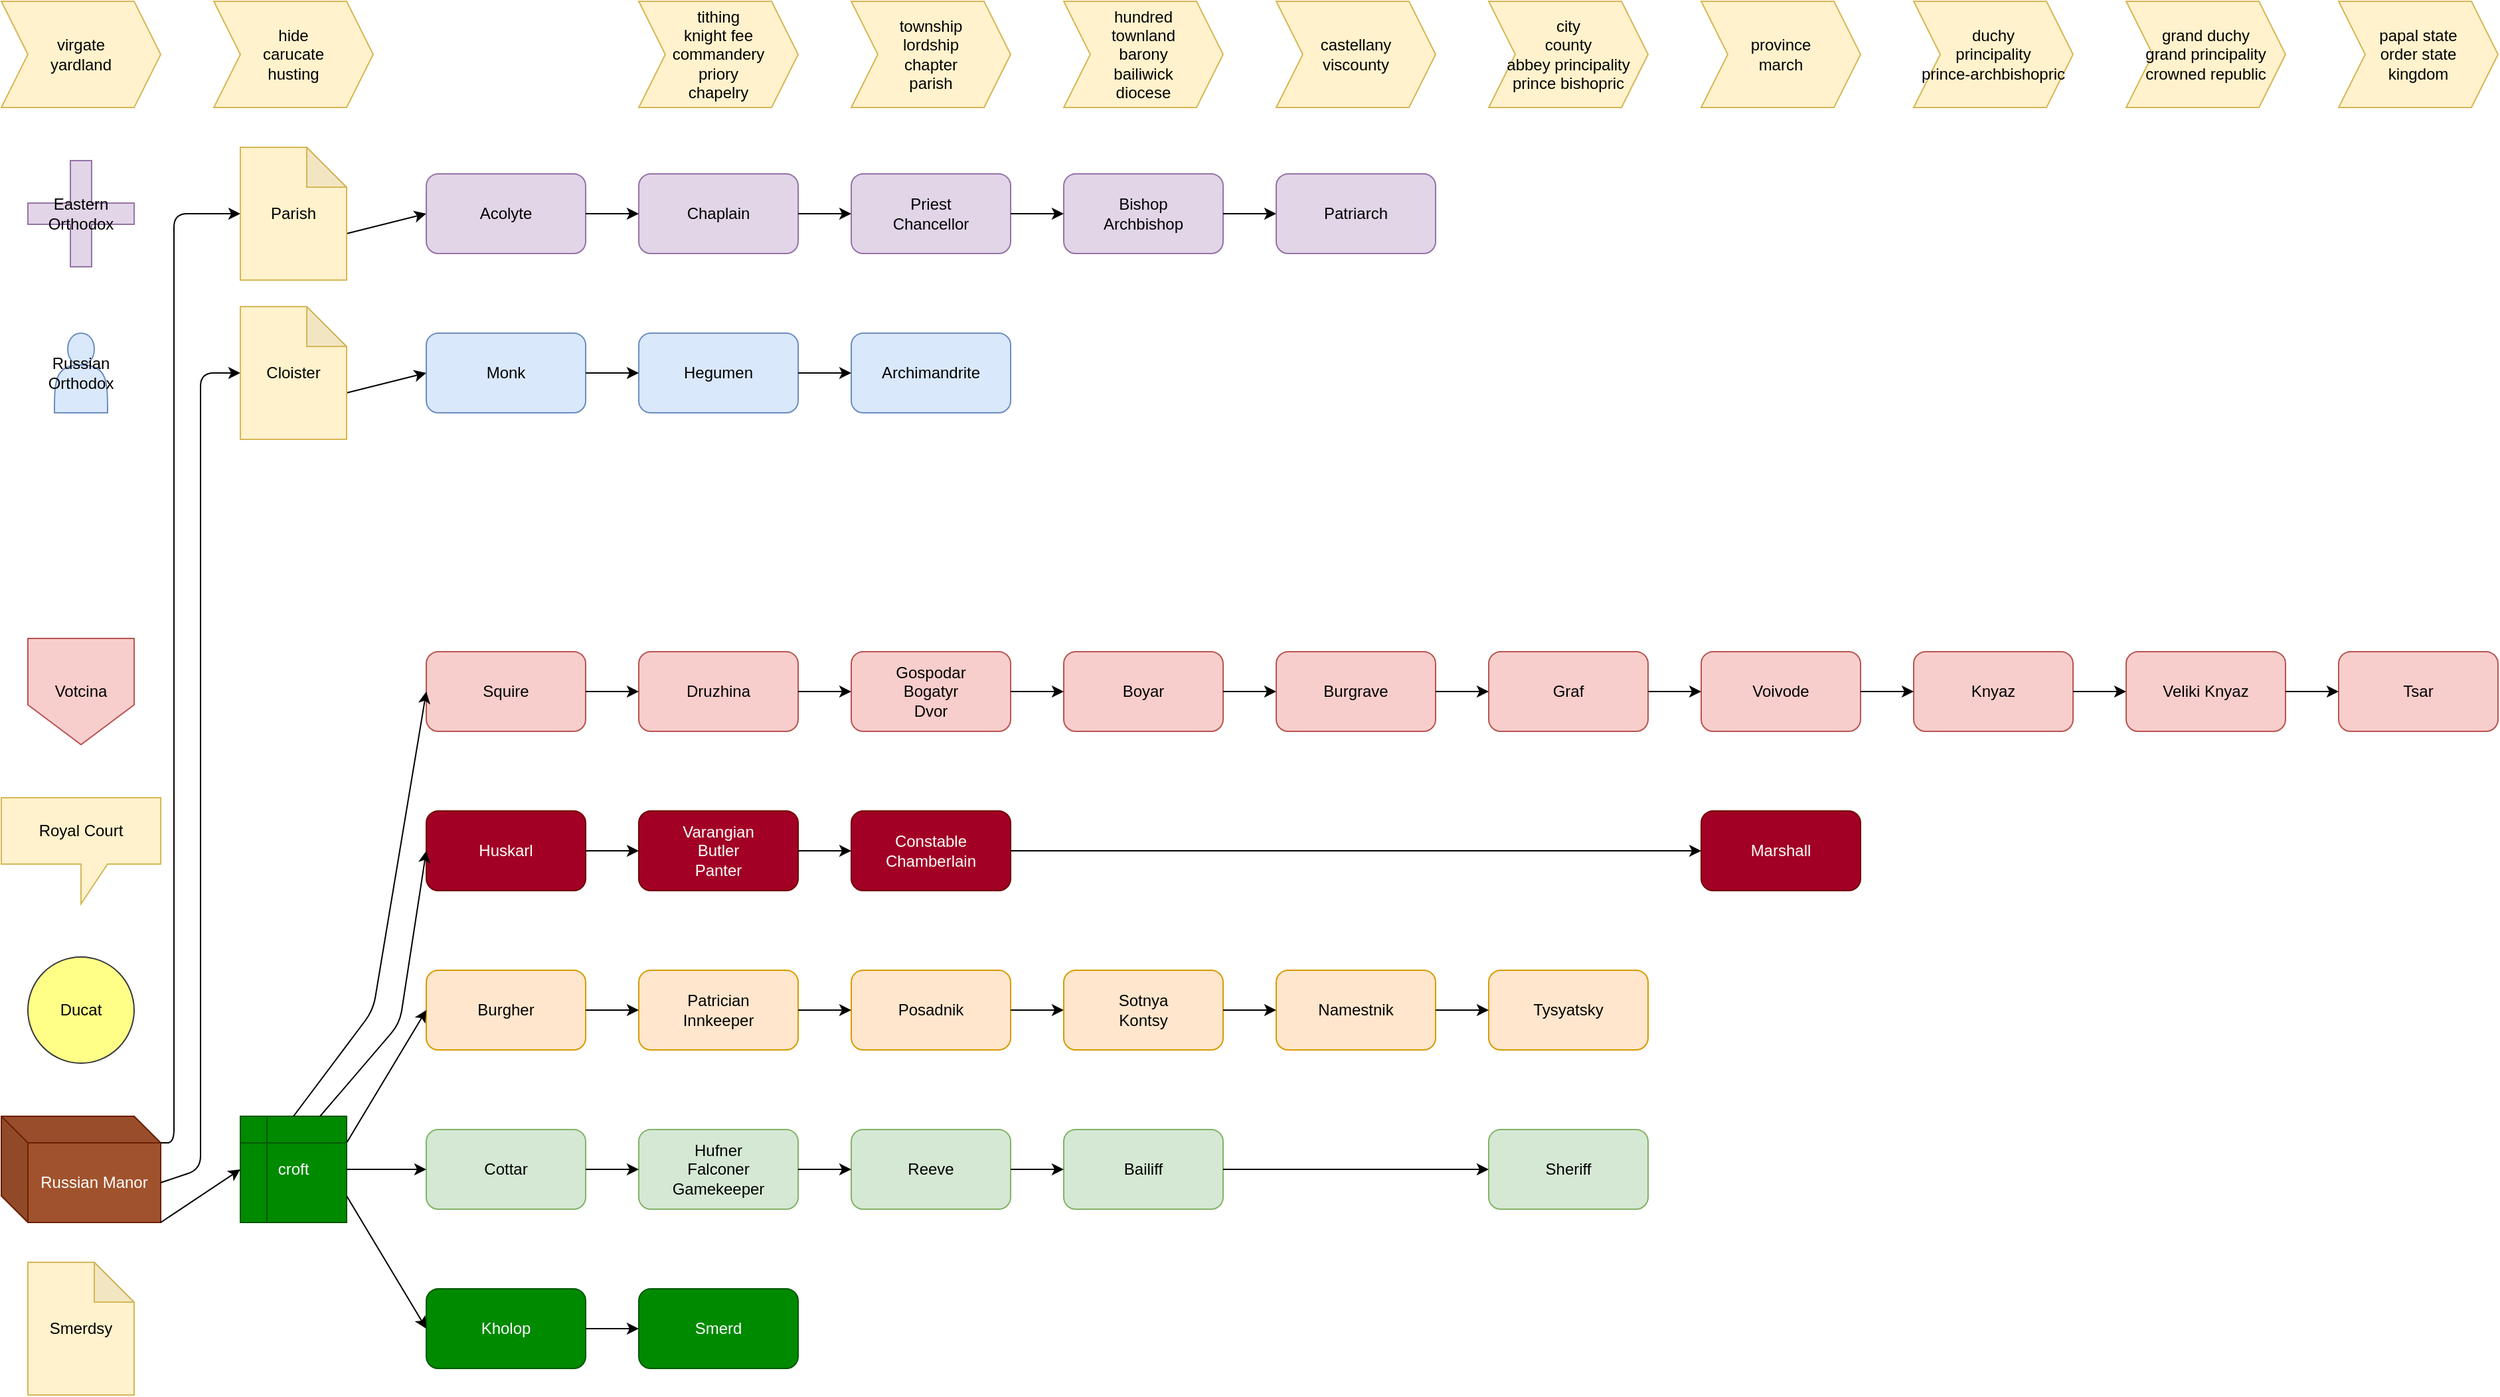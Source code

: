<mxfile version="12.4.2" type="device" pages="1"><diagram id="fqwpL6NrUDYgaM_oACts" name="Pagina-1"><mxGraphModel dx="2249" dy="846" grid="1" gridSize="10" guides="1" tooltips="1" connect="1" arrows="1" fold="1" page="1" pageScale="1" pageWidth="827" pageHeight="1169" math="0" shadow="0"><root><mxCell id="oCK8tUkI4gXZ0sV6fzL8-0"/><mxCell id="oCK8tUkI4gXZ0sV6fzL8-1" parent="oCK8tUkI4gXZ0sV6fzL8-0"/><mxCell id="83fGAn5iUg1lBwkZTP7g-1" value="&lt;div&gt;hide&lt;/div&gt;&lt;div&gt;carucate&lt;/div&gt;&lt;div&gt;husting&lt;br&gt;&lt;/div&gt;" style="shape=step;perimeter=stepPerimeter;whiteSpace=wrap;html=1;fixedSize=1;fillColor=#fff2cc;strokeColor=#d6b656;" parent="oCK8tUkI4gXZ0sV6fzL8-1" vertex="1"><mxGeometry x="40" y="160" width="120" height="80" as="geometry"/></mxCell><mxCell id="83fGAn5iUg1lBwkZTP7g-2" value="&lt;div&gt;tithing&lt;/div&gt;&lt;div&gt;knight fee&lt;/div&gt;&lt;div&gt;commandery&lt;/div&gt;&lt;div&gt;priory&lt;/div&gt;&lt;div&gt;chapelry&lt;br&gt;&lt;/div&gt;" style="shape=step;perimeter=stepPerimeter;whiteSpace=wrap;html=1;fixedSize=1;fillColor=#fff2cc;strokeColor=#d6b656;" parent="oCK8tUkI4gXZ0sV6fzL8-1" vertex="1"><mxGeometry x="360" y="160" width="120" height="80" as="geometry"/></mxCell><mxCell id="83fGAn5iUg1lBwkZTP7g-3" value="&lt;div&gt;township&lt;/div&gt;&lt;div&gt;lordship&lt;/div&gt;&lt;div&gt;chapter&lt;/div&gt;&lt;div&gt;parish&lt;br&gt;&lt;/div&gt;" style="shape=step;perimeter=stepPerimeter;whiteSpace=wrap;html=1;fixedSize=1;fillColor=#fff2cc;strokeColor=#d6b656;" parent="oCK8tUkI4gXZ0sV6fzL8-1" vertex="1"><mxGeometry x="520" y="160" width="120" height="80" as="geometry"/></mxCell><mxCell id="83fGAn5iUg1lBwkZTP7g-4" value="&lt;div&gt;hundred&lt;/div&gt;&lt;div&gt;townland&lt;/div&gt;&lt;div&gt;barony&lt;/div&gt;&lt;div&gt;bailiwick&lt;/div&gt;&lt;div&gt;diocese&lt;/div&gt;" style="shape=step;perimeter=stepPerimeter;whiteSpace=wrap;html=1;fixedSize=1;fillColor=#fff2cc;strokeColor=#d6b656;" parent="oCK8tUkI4gXZ0sV6fzL8-1" vertex="1"><mxGeometry x="680" y="160" width="120" height="80" as="geometry"/></mxCell><mxCell id="83fGAn5iUg1lBwkZTP7g-5" value="&lt;div&gt;castellany&lt;/div&gt;&lt;div&gt;viscounty&lt;br&gt;&lt;/div&gt;" style="shape=step;perimeter=stepPerimeter;whiteSpace=wrap;html=1;fixedSize=1;fillColor=#fff2cc;strokeColor=#d6b656;" parent="oCK8tUkI4gXZ0sV6fzL8-1" vertex="1"><mxGeometry x="840" y="160" width="120" height="80" as="geometry"/></mxCell><mxCell id="83fGAn5iUg1lBwkZTP7g-6" value="&lt;div&gt;city&lt;/div&gt;&lt;div&gt;county&lt;/div&gt;&lt;div&gt;abbey principality&lt;/div&gt;&lt;div&gt;prince bishopric&lt;br&gt;&lt;/div&gt;" style="shape=step;perimeter=stepPerimeter;whiteSpace=wrap;html=1;fixedSize=1;fillColor=#fff2cc;strokeColor=#d6b656;" parent="oCK8tUkI4gXZ0sV6fzL8-1" vertex="1"><mxGeometry x="1000" y="160" width="120" height="80" as="geometry"/></mxCell><mxCell id="83fGAn5iUg1lBwkZTP7g-7" value="&lt;div&gt;province&lt;/div&gt;&lt;div&gt;march&lt;br&gt;&lt;/div&gt;" style="shape=step;perimeter=stepPerimeter;whiteSpace=wrap;html=1;fixedSize=1;fillColor=#fff2cc;strokeColor=#d6b656;" parent="oCK8tUkI4gXZ0sV6fzL8-1" vertex="1"><mxGeometry x="1160" y="160" width="120" height="80" as="geometry"/></mxCell><mxCell id="83fGAn5iUg1lBwkZTP7g-8" value="&lt;div&gt;duchy&lt;/div&gt;&lt;div&gt;principality&lt;/div&gt;&lt;div&gt;prince-archbishopric&lt;br&gt;&lt;/div&gt;" style="shape=step;perimeter=stepPerimeter;whiteSpace=wrap;html=1;fixedSize=1;fillColor=#fff2cc;strokeColor=#d6b656;" parent="oCK8tUkI4gXZ0sV6fzL8-1" vertex="1"><mxGeometry x="1320" y="160" width="120" height="80" as="geometry"/></mxCell><mxCell id="83fGAn5iUg1lBwkZTP7g-9" value="&lt;div&gt;grand duchy&lt;/div&gt;&lt;div&gt;grand principality&lt;/div&gt;&lt;div&gt;crowned republic&lt;br&gt;&lt;/div&gt;" style="shape=step;perimeter=stepPerimeter;whiteSpace=wrap;html=1;fixedSize=1;fillColor=#fff2cc;strokeColor=#d6b656;" parent="oCK8tUkI4gXZ0sV6fzL8-1" vertex="1"><mxGeometry x="1480" y="160" width="120" height="80" as="geometry"/></mxCell><mxCell id="83fGAn5iUg1lBwkZTP7g-10" value="&lt;div&gt;papal state&lt;/div&gt;&lt;div&gt;order state&lt;/div&gt;&lt;div&gt;kingdom&lt;br&gt;&lt;/div&gt;" style="shape=step;perimeter=stepPerimeter;whiteSpace=wrap;html=1;fixedSize=1;fillColor=#fff2cc;strokeColor=#d6b656;" parent="oCK8tUkI4gXZ0sV6fzL8-1" vertex="1"><mxGeometry x="1640" y="160" width="120" height="80" as="geometry"/></mxCell><mxCell id="83fGAn5iUg1lBwkZTP7g-11" value="&lt;div&gt;virgate&lt;/div&gt;&lt;div&gt;yardland&lt;/div&gt;" style="shape=step;perimeter=stepPerimeter;whiteSpace=wrap;html=1;fixedSize=1;fillColor=#fff2cc;strokeColor=#d6b656;" parent="oCK8tUkI4gXZ0sV6fzL8-1" vertex="1"><mxGeometry x="-120" y="160" width="120" height="80" as="geometry"/></mxCell><mxCell id="gKCgqKaBYZqM5Lune7bw-1" value="Acolyte" style="rounded=1;whiteSpace=wrap;html=1;fillColor=#e1d5e7;strokeColor=#9673a6;" parent="oCK8tUkI4gXZ0sV6fzL8-1" vertex="1"><mxGeometry x="200" y="290" width="120" height="60" as="geometry"/></mxCell><mxCell id="gKCgqKaBYZqM5Lune7bw-2" value="Chaplain" style="rounded=1;whiteSpace=wrap;html=1;fillColor=#e1d5e7;strokeColor=#9673a6;" parent="oCK8tUkI4gXZ0sV6fzL8-1" vertex="1"><mxGeometry x="360" y="290" width="120" height="60" as="geometry"/></mxCell><mxCell id="gKCgqKaBYZqM5Lune7bw-4" value="" style="endArrow=classic;html=1;entryX=0;entryY=0.5;entryDx=0;entryDy=0;exitX=1;exitY=0.5;exitDx=0;exitDy=0;" parent="oCK8tUkI4gXZ0sV6fzL8-1" source="gKCgqKaBYZqM5Lune7bw-1" target="gKCgqKaBYZqM5Lune7bw-2" edge="1"><mxGeometry width="50" height="50" relative="1" as="geometry"><mxPoint x="320" y="400" as="sourcePoint"/><mxPoint x="360" y="400" as="targetPoint"/></mxGeometry></mxCell><mxCell id="gKCgqKaBYZqM5Lune7bw-5" value="Priest&lt;br&gt;Chancellor" style="rounded=1;whiteSpace=wrap;html=1;fillColor=#e1d5e7;strokeColor=#9673a6;" parent="oCK8tUkI4gXZ0sV6fzL8-1" vertex="1"><mxGeometry x="520" y="290" width="120" height="60" as="geometry"/></mxCell><mxCell id="gKCgqKaBYZqM5Lune7bw-6" value="Bishop&lt;br&gt;Archbishop" style="rounded=1;whiteSpace=wrap;html=1;fillColor=#e1d5e7;strokeColor=#9673a6;" parent="oCK8tUkI4gXZ0sV6fzL8-1" vertex="1"><mxGeometry x="680" y="290" width="120" height="60" as="geometry"/></mxCell><mxCell id="Omfk2hp4mNCDe5MxwnNr-0" value="Eastern&lt;br&gt;Orthodox" style="shape=cross;whiteSpace=wrap;html=1;fillColor=#e1d5e7;strokeColor=#9673a6;" parent="oCK8tUkI4gXZ0sV6fzL8-1" vertex="1"><mxGeometry x="-100" y="280" width="80" height="80" as="geometry"/></mxCell><mxCell id="Omfk2hp4mNCDe5MxwnNr-1" value="Patriarch" style="rounded=1;whiteSpace=wrap;html=1;fillColor=#e1d5e7;strokeColor=#9673a6;" parent="oCK8tUkI4gXZ0sV6fzL8-1" vertex="1"><mxGeometry x="840" y="290" width="120" height="60" as="geometry"/></mxCell><mxCell id="SqtimmO35dM7RX1YcPdz-0" value="Monk" style="rounded=1;whiteSpace=wrap;html=1;fillColor=#dae8fc;strokeColor=#6c8ebf;" parent="oCK8tUkI4gXZ0sV6fzL8-1" vertex="1"><mxGeometry x="200" y="410" width="120" height="60" as="geometry"/></mxCell><mxCell id="SqtimmO35dM7RX1YcPdz-1" value="Hegumen" style="rounded=1;whiteSpace=wrap;html=1;fillColor=#dae8fc;strokeColor=#6c8ebf;" parent="oCK8tUkI4gXZ0sV6fzL8-1" vertex="1"><mxGeometry x="360" y="410" width="120" height="60" as="geometry"/></mxCell><mxCell id="SqtimmO35dM7RX1YcPdz-2" value="Archimandrite" style="rounded=1;whiteSpace=wrap;html=1;fillColor=#dae8fc;strokeColor=#6c8ebf;" parent="oCK8tUkI4gXZ0sV6fzL8-1" vertex="1"><mxGeometry x="520" y="410" width="120" height="60" as="geometry"/></mxCell><mxCell id="5Yn5yn_RGyYrmo0M43x6-2" value="" style="endArrow=classic;html=1;entryX=0;entryY=0.5;entryDx=0;entryDy=0;exitX=1;exitY=0.5;exitDx=0;exitDy=0;" parent="oCK8tUkI4gXZ0sV6fzL8-1" source="gKCgqKaBYZqM5Lune7bw-6" target="Omfk2hp4mNCDe5MxwnNr-1" edge="1"><mxGeometry width="50" height="50" relative="1" as="geometry"><mxPoint x="880" y="280" as="sourcePoint"/><mxPoint x="1080" y="280" as="targetPoint"/></mxGeometry></mxCell><mxCell id="5Yn5yn_RGyYrmo0M43x6-3" value="" style="endArrow=classic;html=1;entryX=0;entryY=0.5;entryDx=0;entryDy=0;exitX=1;exitY=0.5;exitDx=0;exitDy=0;" parent="oCK8tUkI4gXZ0sV6fzL8-1" source="gKCgqKaBYZqM5Lune7bw-2" target="gKCgqKaBYZqM5Lune7bw-5" edge="1"><mxGeometry width="50" height="50" relative="1" as="geometry"><mxPoint x="460" y="270" as="sourcePoint"/><mxPoint x="500" y="270" as="targetPoint"/></mxGeometry></mxCell><mxCell id="5Yn5yn_RGyYrmo0M43x6-4" value="" style="endArrow=classic;html=1;entryX=0;entryY=0.5;entryDx=0;entryDy=0;exitX=1;exitY=0.5;exitDx=0;exitDy=0;" parent="oCK8tUkI4gXZ0sV6fzL8-1" source="gKCgqKaBYZqM5Lune7bw-5" target="gKCgqKaBYZqM5Lune7bw-6" edge="1"><mxGeometry width="50" height="50" relative="1" as="geometry"><mxPoint x="550" y="260" as="sourcePoint"/><mxPoint x="590" y="260" as="targetPoint"/></mxGeometry></mxCell><mxCell id="PNxsPU-OR9Gu_t92Zqk6-0" value="" style="endArrow=classic;html=1;entryX=0;entryY=0.5;entryDx=0;entryDy=0;exitX=1;exitY=0.5;exitDx=0;exitDy=0;" parent="oCK8tUkI4gXZ0sV6fzL8-1" source="SqtimmO35dM7RX1YcPdz-0" target="SqtimmO35dM7RX1YcPdz-1" edge="1"><mxGeometry width="50" height="50" relative="1" as="geometry"><mxPoint x="480" y="370" as="sourcePoint"/><mxPoint x="520" y="370" as="targetPoint"/></mxGeometry></mxCell><mxCell id="PNxsPU-OR9Gu_t92Zqk6-1" value="" style="endArrow=classic;html=1;entryX=0;entryY=0.5;entryDx=0;entryDy=0;exitX=1;exitY=0.5;exitDx=0;exitDy=0;" parent="oCK8tUkI4gXZ0sV6fzL8-1" source="SqtimmO35dM7RX1YcPdz-1" target="SqtimmO35dM7RX1YcPdz-2" edge="1"><mxGeometry width="50" height="50" relative="1" as="geometry"><mxPoint x="500" y="370" as="sourcePoint"/><mxPoint x="540" y="370" as="targetPoint"/></mxGeometry></mxCell><mxCell id="Vj21JQoXXC0ZQVAAlDIr-0" value="Votcina" style="shape=offPageConnector;whiteSpace=wrap;html=1;fillColor=#f8cecc;strokeColor=#b85450;" parent="oCK8tUkI4gXZ0sV6fzL8-1" vertex="1"><mxGeometry x="-100" y="640" width="80" height="80" as="geometry"/></mxCell><mxCell id="2w35DNSEj0eIfV8UBgP6-0" value="Squire" style="rounded=1;whiteSpace=wrap;html=1;fillColor=#f8cecc;strokeColor=#b85450;" parent="oCK8tUkI4gXZ0sV6fzL8-1" vertex="1"><mxGeometry x="200" y="650" width="120" height="60" as="geometry"/></mxCell><mxCell id="2Aa79_PvcjOr2t7PqL3r-0" value="Druzhina" style="rounded=1;whiteSpace=wrap;html=1;fillColor=#f8cecc;strokeColor=#b85450;" parent="oCK8tUkI4gXZ0sV6fzL8-1" vertex="1"><mxGeometry x="360" y="650" width="120" height="60" as="geometry"/></mxCell><mxCell id="LwAP112f449tLHpx3aPl-0" value="Gospodar&lt;br&gt;Bogatyr&lt;br&gt;Dvor" style="rounded=1;whiteSpace=wrap;html=1;fillColor=#f8cecc;strokeColor=#b85450;" parent="oCK8tUkI4gXZ0sV6fzL8-1" vertex="1"><mxGeometry x="520" y="650" width="120" height="60" as="geometry"/></mxCell><mxCell id="PcAlQNiPRO1VjJI9oHBz-0" value="Boyar" style="rounded=1;whiteSpace=wrap;html=1;fillColor=#f8cecc;strokeColor=#b85450;" parent="oCK8tUkI4gXZ0sV6fzL8-1" vertex="1"><mxGeometry x="680" y="650" width="120" height="60" as="geometry"/></mxCell><mxCell id="oSH6JOHfdkm9T1XpB9lV-0" value="Burgrave" style="rounded=1;whiteSpace=wrap;html=1;fillColor=#f8cecc;strokeColor=#b85450;" parent="oCK8tUkI4gXZ0sV6fzL8-1" vertex="1"><mxGeometry x="840" y="650" width="120" height="60" as="geometry"/></mxCell><mxCell id="yfQY9L-E9nPQF1rfQLSz-0" value="Graf" style="rounded=1;whiteSpace=wrap;html=1;fillColor=#f8cecc;strokeColor=#b85450;" parent="oCK8tUkI4gXZ0sV6fzL8-1" vertex="1"><mxGeometry x="1000" y="650" width="120" height="60" as="geometry"/></mxCell><mxCell id="dvQabn82KWzEI1NCNGsV-0" value="Voivode" style="rounded=1;whiteSpace=wrap;html=1;fillColor=#f8cecc;strokeColor=#b85450;" parent="oCK8tUkI4gXZ0sV6fzL8-1" vertex="1"><mxGeometry x="1160" y="650" width="120" height="60" as="geometry"/></mxCell><mxCell id="08Y9eFM6RSt16kq9Ph3S-0" value="&lt;div&gt;Knyaz&lt;/div&gt;" style="rounded=1;whiteSpace=wrap;html=1;fillColor=#f8cecc;strokeColor=#b85450;" parent="oCK8tUkI4gXZ0sV6fzL8-1" vertex="1"><mxGeometry x="1320" y="650" width="120" height="60" as="geometry"/></mxCell><mxCell id="t0ER8UB19njq66rI70_L-0" value="&lt;div&gt;Veliki Knyaz&lt;/div&gt;" style="rounded=1;whiteSpace=wrap;html=1;fillColor=#f8cecc;strokeColor=#b85450;" parent="oCK8tUkI4gXZ0sV6fzL8-1" vertex="1"><mxGeometry x="1480" y="650" width="120" height="60" as="geometry"/></mxCell><mxCell id="MgmVeEAZFgEU_n-fjbBa-0" value="Tsar" style="rounded=1;whiteSpace=wrap;html=1;fillColor=#f8cecc;strokeColor=#b85450;" parent="oCK8tUkI4gXZ0sV6fzL8-1" vertex="1"><mxGeometry x="1640" y="650" width="120" height="60" as="geometry"/></mxCell><mxCell id="MgmVeEAZFgEU_n-fjbBa-1" value="" style="endArrow=classic;html=1;entryX=0;entryY=0.5;entryDx=0;entryDy=0;exitX=1;exitY=0.5;exitDx=0;exitDy=0;" parent="oCK8tUkI4gXZ0sV6fzL8-1" source="t0ER8UB19njq66rI70_L-0" target="MgmVeEAZFgEU_n-fjbBa-0" edge="1"><mxGeometry width="50" height="50" relative="1" as="geometry"><mxPoint x="1780" y="460" as="sourcePoint"/><mxPoint x="1820" y="460" as="targetPoint"/></mxGeometry></mxCell><mxCell id="MgmVeEAZFgEU_n-fjbBa-2" value="" style="endArrow=classic;html=1;entryX=0;entryY=0.5;entryDx=0;entryDy=0;exitX=1;exitY=0.5;exitDx=0;exitDy=0;" parent="oCK8tUkI4gXZ0sV6fzL8-1" source="08Y9eFM6RSt16kq9Ph3S-0" target="t0ER8UB19njq66rI70_L-0" edge="1"><mxGeometry width="50" height="50" relative="1" as="geometry"><mxPoint x="1680" y="500" as="sourcePoint"/><mxPoint x="1720" y="500" as="targetPoint"/></mxGeometry></mxCell><mxCell id="MgmVeEAZFgEU_n-fjbBa-3" value="" style="endArrow=classic;html=1;entryX=0;entryY=0.5;entryDx=0;entryDy=0;exitX=1;exitY=0.5;exitDx=0;exitDy=0;" parent="oCK8tUkI4gXZ0sV6fzL8-1" source="dvQabn82KWzEI1NCNGsV-0" target="08Y9eFM6RSt16kq9Ph3S-0" edge="1"><mxGeometry width="50" height="50" relative="1" as="geometry"><mxPoint x="1260" y="460" as="sourcePoint"/><mxPoint x="1300" y="460" as="targetPoint"/></mxGeometry></mxCell><mxCell id="MgmVeEAZFgEU_n-fjbBa-4" value="" style="endArrow=classic;html=1;entryX=0;entryY=0.5;entryDx=0;entryDy=0;exitX=1;exitY=0.5;exitDx=0;exitDy=0;" parent="oCK8tUkI4gXZ0sV6fzL8-1" source="yfQY9L-E9nPQF1rfQLSz-0" target="dvQabn82KWzEI1NCNGsV-0" edge="1"><mxGeometry width="50" height="50" relative="1" as="geometry"><mxPoint x="1210" y="590" as="sourcePoint"/><mxPoint x="1250" y="590" as="targetPoint"/></mxGeometry></mxCell><mxCell id="MgmVeEAZFgEU_n-fjbBa-5" value="" style="endArrow=classic;html=1;entryX=0;entryY=0.5;entryDx=0;entryDy=0;exitX=1;exitY=0.5;exitDx=0;exitDy=0;" parent="oCK8tUkI4gXZ0sV6fzL8-1" source="oSH6JOHfdkm9T1XpB9lV-0" target="yfQY9L-E9nPQF1rfQLSz-0" edge="1"><mxGeometry width="50" height="50" relative="1" as="geometry"><mxPoint x="770" y="600" as="sourcePoint"/><mxPoint x="810" y="600" as="targetPoint"/></mxGeometry></mxCell><mxCell id="MgmVeEAZFgEU_n-fjbBa-6" value="" style="endArrow=classic;html=1;entryX=0;entryY=0.5;entryDx=0;entryDy=0;exitX=1;exitY=0.5;exitDx=0;exitDy=0;" parent="oCK8tUkI4gXZ0sV6fzL8-1" source="PcAlQNiPRO1VjJI9oHBz-0" target="oSH6JOHfdkm9T1XpB9lV-0" edge="1"><mxGeometry width="50" height="50" relative="1" as="geometry"><mxPoint x="720" y="590" as="sourcePoint"/><mxPoint x="760" y="590" as="targetPoint"/></mxGeometry></mxCell><mxCell id="MgmVeEAZFgEU_n-fjbBa-7" value="" style="endArrow=classic;html=1;entryX=0;entryY=0.5;entryDx=0;entryDy=0;exitX=1;exitY=0.5;exitDx=0;exitDy=0;" parent="oCK8tUkI4gXZ0sV6fzL8-1" source="LwAP112f449tLHpx3aPl-0" target="PcAlQNiPRO1VjJI9oHBz-0" edge="1"><mxGeometry width="50" height="50" relative="1" as="geometry"><mxPoint x="700" y="590" as="sourcePoint"/><mxPoint x="740" y="590" as="targetPoint"/></mxGeometry></mxCell><mxCell id="MgmVeEAZFgEU_n-fjbBa-8" value="" style="endArrow=classic;html=1;entryX=0;entryY=0.5;entryDx=0;entryDy=0;exitX=1;exitY=0.5;exitDx=0;exitDy=0;" parent="oCK8tUkI4gXZ0sV6fzL8-1" source="2Aa79_PvcjOr2t7PqL3r-0" target="LwAP112f449tLHpx3aPl-0" edge="1"><mxGeometry width="50" height="50" relative="1" as="geometry"><mxPoint x="700" y="590" as="sourcePoint"/><mxPoint x="740" y="590" as="targetPoint"/></mxGeometry></mxCell><mxCell id="MgmVeEAZFgEU_n-fjbBa-9" value="" style="endArrow=classic;html=1;entryX=0;entryY=0.5;entryDx=0;entryDy=0;exitX=1;exitY=0.5;exitDx=0;exitDy=0;" parent="oCK8tUkI4gXZ0sV6fzL8-1" source="2w35DNSEj0eIfV8UBgP6-0" target="2Aa79_PvcjOr2t7PqL3r-0" edge="1"><mxGeometry width="50" height="50" relative="1" as="geometry"><mxPoint x="370" y="620" as="sourcePoint"/><mxPoint x="410" y="620" as="targetPoint"/></mxGeometry></mxCell><mxCell id="z2Wq4WRmOXY1jUi4pLSN-0" value="&lt;div&gt;Huskarl&lt;/div&gt;" style="rounded=1;whiteSpace=wrap;html=1;fillColor=#a20025;strokeColor=#6F0000;fontColor=#ffffff;" parent="oCK8tUkI4gXZ0sV6fzL8-1" vertex="1"><mxGeometry x="200" y="770" width="120" height="60" as="geometry"/></mxCell><mxCell id="pjw3sNTV9NjiQqiQlvoV-0" value="&lt;div&gt;Varangian&lt;/div&gt;&lt;div&gt;Butler&lt;/div&gt;&lt;div&gt;Panter&lt;/div&gt;" style="rounded=1;whiteSpace=wrap;html=1;fillColor=#a20025;strokeColor=#6F0000;fontColor=#ffffff;" parent="oCK8tUkI4gXZ0sV6fzL8-1" vertex="1"><mxGeometry x="360" y="770" width="120" height="60" as="geometry"/></mxCell><mxCell id="2Igj7mUXKYqTI0HOGa1y-0" value="&lt;div&gt;Constable&lt;/div&gt;&lt;div&gt;Chamberlain&lt;br&gt;&lt;/div&gt;" style="rounded=1;whiteSpace=wrap;html=1;fillColor=#a20025;strokeColor=#6F0000;fontColor=#ffffff;" parent="oCK8tUkI4gXZ0sV6fzL8-1" vertex="1"><mxGeometry x="520" y="770" width="120" height="60" as="geometry"/></mxCell><mxCell id="gh5mvnGOIFd5tuoDdjmZ-0" value="Marshall" style="rounded=1;whiteSpace=wrap;html=1;fillColor=#a20025;strokeColor=#6F0000;fontColor=#ffffff;" parent="oCK8tUkI4gXZ0sV6fzL8-1" vertex="1"><mxGeometry x="1160" y="770" width="120" height="60" as="geometry"/></mxCell><mxCell id="gh5mvnGOIFd5tuoDdjmZ-1" value="" style="endArrow=classic;html=1;entryX=0;entryY=0.5;entryDx=0;entryDy=0;exitX=1;exitY=0.5;exitDx=0;exitDy=0;" parent="oCK8tUkI4gXZ0sV6fzL8-1" source="2Igj7mUXKYqTI0HOGa1y-0" target="gh5mvnGOIFd5tuoDdjmZ-0" edge="1"><mxGeometry width="50" height="50" relative="1" as="geometry"><mxPoint x="950" y="770" as="sourcePoint"/><mxPoint x="990" y="770" as="targetPoint"/></mxGeometry></mxCell><mxCell id="gh5mvnGOIFd5tuoDdjmZ-2" value="" style="endArrow=classic;html=1;entryX=0;entryY=0.5;entryDx=0;entryDy=0;exitX=1;exitY=0.5;exitDx=0;exitDy=0;" parent="oCK8tUkI4gXZ0sV6fzL8-1" source="pjw3sNTV9NjiQqiQlvoV-0" target="2Igj7mUXKYqTI0HOGa1y-0" edge="1"><mxGeometry width="50" height="50" relative="1" as="geometry"><mxPoint x="370" y="880" as="sourcePoint"/><mxPoint x="410" y="880" as="targetPoint"/></mxGeometry></mxCell><mxCell id="gh5mvnGOIFd5tuoDdjmZ-3" value="" style="endArrow=classic;html=1;entryX=0;entryY=0.5;entryDx=0;entryDy=0;exitX=1;exitY=0.5;exitDx=0;exitDy=0;" parent="oCK8tUkI4gXZ0sV6fzL8-1" source="z2Wq4WRmOXY1jUi4pLSN-0" target="pjw3sNTV9NjiQqiQlvoV-0" edge="1"><mxGeometry width="50" height="50" relative="1" as="geometry"><mxPoint x="300" y="900" as="sourcePoint"/><mxPoint x="340" y="900" as="targetPoint"/></mxGeometry></mxCell><mxCell id="0Vyex8PMv7TbCB19O0zr-0" value="Patrician&lt;br&gt;Innkeeper" style="rounded=1;whiteSpace=wrap;html=1;fillColor=#ffe6cc;strokeColor=#d79b00;" parent="oCK8tUkI4gXZ0sV6fzL8-1" vertex="1"><mxGeometry x="360" y="890" width="120" height="60" as="geometry"/></mxCell><mxCell id="JCthD6ASfeWcV_RAOXGS-0" value="Posadnik" style="rounded=1;whiteSpace=wrap;html=1;fillColor=#ffe6cc;strokeColor=#d79b00;" parent="oCK8tUkI4gXZ0sV6fzL8-1" vertex="1"><mxGeometry x="520" y="890" width="120" height="60" as="geometry"/></mxCell><mxCell id="gFEUu0lqK5ypKOopShAJ-0" value="Burgher" style="rounded=1;whiteSpace=wrap;html=1;fillColor=#ffe6cc;strokeColor=#d79b00;" parent="oCK8tUkI4gXZ0sV6fzL8-1" vertex="1"><mxGeometry x="200" y="890" width="120" height="60" as="geometry"/></mxCell><mxCell id="4N-jBm9g0fEGUhkpJody-3" value="" style="endArrow=classic;html=1;entryX=0;entryY=0.5;entryDx=0;entryDy=0;exitX=1;exitY=0.5;exitDx=0;exitDy=0;" parent="oCK8tUkI4gXZ0sV6fzL8-1" source="JCthD6ASfeWcV_RAOXGS-0" target="qV_M1l2GW40SyxKe6b2E-0" edge="1"><mxGeometry width="50" height="50" relative="1" as="geometry"><mxPoint x="800" y="920" as="sourcePoint"/><mxPoint x="1320" y="920" as="targetPoint"/></mxGeometry></mxCell><mxCell id="MWsJoeHcx7f51ZUEuAL_-0" value="" style="endArrow=classic;html=1;entryX=0;entryY=0.5;entryDx=0;entryDy=0;exitX=1;exitY=0.5;exitDx=0;exitDy=0;" parent="oCK8tUkI4gXZ0sV6fzL8-1" source="0Vyex8PMv7TbCB19O0zr-0" target="JCthD6ASfeWcV_RAOXGS-0" edge="1"><mxGeometry width="50" height="50" relative="1" as="geometry"><mxPoint x="110" y="870" as="sourcePoint"/><mxPoint x="150" y="870" as="targetPoint"/></mxGeometry></mxCell><mxCell id="MWsJoeHcx7f51ZUEuAL_-1" value="" style="endArrow=classic;html=1;entryX=0;entryY=0.5;entryDx=0;entryDy=0;exitX=1;exitY=0.5;exitDx=0;exitDy=0;" parent="oCK8tUkI4gXZ0sV6fzL8-1" source="gFEUu0lqK5ypKOopShAJ-0" target="0Vyex8PMv7TbCB19O0zr-0" edge="1"><mxGeometry width="50" height="50" relative="1" as="geometry"><mxPoint x="70" y="850" as="sourcePoint"/><mxPoint x="110" y="850" as="targetPoint"/></mxGeometry></mxCell><mxCell id="F2HPrOt9V80UaVafM3Fn-0" value="Cottar" style="rounded=1;whiteSpace=wrap;html=1;fillColor=#d5e8d4;strokeColor=#82b366;" parent="oCK8tUkI4gXZ0sV6fzL8-1" vertex="1"><mxGeometry x="200" y="1010" width="120" height="60" as="geometry"/></mxCell><mxCell id="HfyW_LQKj4yQppmq491T-0" value="&lt;div&gt;Hufner&lt;/div&gt;&lt;div&gt;Falconer&lt;/div&gt;&lt;div&gt;Gamekeeper&lt;br&gt;&lt;/div&gt;" style="rounded=1;whiteSpace=wrap;html=1;fillColor=#d5e8d4;strokeColor=#82b366;" parent="oCK8tUkI4gXZ0sV6fzL8-1" vertex="1"><mxGeometry x="360" y="1010" width="120" height="60" as="geometry"/></mxCell><mxCell id="1-VAzzrkYaOVBQSTOmHt-0" value="Reeve" style="rounded=1;whiteSpace=wrap;html=1;fillColor=#d5e8d4;strokeColor=#82b366;" parent="oCK8tUkI4gXZ0sV6fzL8-1" vertex="1"><mxGeometry x="520" y="1010" width="120" height="60" as="geometry"/></mxCell><mxCell id="_ob3Fqc3IQdEa3oNd9af-0" value="Bailiff" style="rounded=1;whiteSpace=wrap;html=1;fillColor=#d5e8d4;strokeColor=#82b366;" parent="oCK8tUkI4gXZ0sV6fzL8-1" vertex="1"><mxGeometry x="680" y="1010" width="120" height="60" as="geometry"/></mxCell><mxCell id="8b84hfvDX3lVodEZiDAX-0" value="Sheriff" style="rounded=1;whiteSpace=wrap;html=1;fillColor=#d5e8d4;strokeColor=#82b366;" parent="oCK8tUkI4gXZ0sV6fzL8-1" vertex="1"><mxGeometry x="1000" y="1010" width="120" height="60" as="geometry"/></mxCell><mxCell id="8b84hfvDX3lVodEZiDAX-1" value="" style="endArrow=classic;html=1;entryX=0;entryY=0.5;entryDx=0;entryDy=0;exitX=1;exitY=0.5;exitDx=0;exitDy=0;" parent="oCK8tUkI4gXZ0sV6fzL8-1" source="_ob3Fqc3IQdEa3oNd9af-0" target="8b84hfvDX3lVodEZiDAX-0" edge="1"><mxGeometry width="50" height="50" relative="1" as="geometry"><mxPoint x="900" y="1000" as="sourcePoint"/><mxPoint x="940" y="1000" as="targetPoint"/></mxGeometry></mxCell><mxCell id="8b84hfvDX3lVodEZiDAX-2" value="" style="endArrow=classic;html=1;entryX=0;entryY=0.5;entryDx=0;entryDy=0;exitX=1;exitY=0.5;exitDx=0;exitDy=0;" parent="oCK8tUkI4gXZ0sV6fzL8-1" source="1-VAzzrkYaOVBQSTOmHt-0" target="_ob3Fqc3IQdEa3oNd9af-0" edge="1"><mxGeometry width="50" height="50" relative="1" as="geometry"><mxPoint x="840" y="1100" as="sourcePoint"/><mxPoint x="880" y="1100" as="targetPoint"/></mxGeometry></mxCell><mxCell id="8b84hfvDX3lVodEZiDAX-3" value="" style="endArrow=classic;html=1;entryX=0;entryY=0.5;entryDx=0;entryDy=0;exitX=1;exitY=0.5;exitDx=0;exitDy=0;" parent="oCK8tUkI4gXZ0sV6fzL8-1" source="HfyW_LQKj4yQppmq491T-0" target="1-VAzzrkYaOVBQSTOmHt-0" edge="1"><mxGeometry width="50" height="50" relative="1" as="geometry"><mxPoint x="350" y="1130" as="sourcePoint"/><mxPoint x="390" y="1130" as="targetPoint"/></mxGeometry></mxCell><mxCell id="8b84hfvDX3lVodEZiDAX-4" value="" style="endArrow=classic;html=1;entryX=0;entryY=0.5;entryDx=0;entryDy=0;exitX=1;exitY=0.5;exitDx=0;exitDy=0;" parent="oCK8tUkI4gXZ0sV6fzL8-1" source="F2HPrOt9V80UaVafM3Fn-0" target="HfyW_LQKj4yQppmq491T-0" edge="1"><mxGeometry width="50" height="50" relative="1" as="geometry"><mxPoint x="340" y="1140" as="sourcePoint"/><mxPoint x="380" y="1140" as="targetPoint"/></mxGeometry></mxCell><mxCell id="gha5RXnt-qho2R3crj_6-0" value="Kholop" style="rounded=1;whiteSpace=wrap;html=1;fillColor=#008a00;strokeColor=#005700;fontColor=#ffffff;" parent="oCK8tUkI4gXZ0sV6fzL8-1" vertex="1"><mxGeometry x="200" y="1130" width="120" height="60" as="geometry"/></mxCell><mxCell id="dEji5D6GqIUN30gGP0cM-0" value="Ducat" style="ellipse;whiteSpace=wrap;html=1;aspect=fixed;fillColor=#ffff88;strokeColor=#36393d;" parent="oCK8tUkI4gXZ0sV6fzL8-1" vertex="1"><mxGeometry x="-100" y="880" width="80" height="80" as="geometry"/></mxCell><mxCell id="9JwFpcBor_ViyKoCyKX9-0" value="Russian&lt;br&gt;Orthodox" style="shape=actor;whiteSpace=wrap;html=1;fillColor=#dae8fc;strokeColor=#6c8ebf;" parent="oCK8tUkI4gXZ0sV6fzL8-1" vertex="1"><mxGeometry x="-80" y="410" width="40" height="60" as="geometry"/></mxCell><mxCell id="6jApkif6oSSFDTe_UDc7-0" value="Russian Manor" style="shape=cube;whiteSpace=wrap;html=1;boundedLbl=1;backgroundOutline=1;darkOpacity=0.05;darkOpacity2=0.1;fillColor=#a0522d;strokeColor=#6D1F00;fontColor=#ffffff;" parent="oCK8tUkI4gXZ0sV6fzL8-1" vertex="1"><mxGeometry x="-120" y="1000" width="120" height="80" as="geometry"/></mxCell><mxCell id="bS0sR2kwZ3CgfFbuPTSE-0" value="Smerdsy" style="shape=note;whiteSpace=wrap;html=1;backgroundOutline=1;darkOpacity=0.05;fillColor=#fff2cc;strokeColor=#d6b656;" parent="oCK8tUkI4gXZ0sV6fzL8-1" vertex="1"><mxGeometry x="-100" y="1110" width="80" height="100" as="geometry"/></mxCell><mxCell id="cX49zFSBdbblm7YNsId7-1" value="" style="endArrow=classic;html=1;entryX=0;entryY=0.5;entryDx=0;entryDy=0;exitX=1;exitY=0.25;exitDx=0;exitDy=0;" parent="oCK8tUkI4gXZ0sV6fzL8-1" source="ndCWDj3-9gPNlr2RGcUk-1" target="gFEUu0lqK5ypKOopShAJ-0" edge="1"><mxGeometry width="50" height="50" relative="1" as="geometry"><mxPoint x="40" y="1280" as="sourcePoint"/><mxPoint x="90" y="1230" as="targetPoint"/></mxGeometry></mxCell><mxCell id="ndCWDj3-9gPNlr2RGcUk-1" value="croft" style="shape=internalStorage;whiteSpace=wrap;html=1;backgroundOutline=1;fillColor=#008a00;strokeColor=#005700;fontColor=#ffffff;" parent="oCK8tUkI4gXZ0sV6fzL8-1" vertex="1"><mxGeometry x="60" y="1000" width="80" height="80" as="geometry"/></mxCell><mxCell id="ndCWDj3-9gPNlr2RGcUk-3" value="" style="endArrow=classic;html=1;entryX=0;entryY=0.5;entryDx=0;entryDy=0;exitX=1;exitY=0.5;exitDx=0;exitDy=0;" parent="oCK8tUkI4gXZ0sV6fzL8-1" source="ndCWDj3-9gPNlr2RGcUk-1" target="F2HPrOt9V80UaVafM3Fn-0" edge="1"><mxGeometry width="50" height="50" relative="1" as="geometry"><mxPoint x="60" y="830" as="sourcePoint"/><mxPoint x="100" y="830" as="targetPoint"/></mxGeometry></mxCell><mxCell id="ndCWDj3-9gPNlr2RGcUk-4" value="" style="endArrow=classic;html=1;entryX=0;entryY=0.5;entryDx=0;entryDy=0;exitX=1;exitY=0.75;exitDx=0;exitDy=0;" parent="oCK8tUkI4gXZ0sV6fzL8-1" source="ndCWDj3-9gPNlr2RGcUk-1" target="gha5RXnt-qho2R3crj_6-0" edge="1"><mxGeometry width="50" height="50" relative="1" as="geometry"><mxPoint x="90" y="850" as="sourcePoint"/><mxPoint x="130" y="850" as="targetPoint"/></mxGeometry></mxCell><mxCell id="ndCWDj3-9gPNlr2RGcUk-5" value="" style="endArrow=classic;html=1;entryX=0;entryY=0.5;entryDx=0;entryDy=0;exitX=0.75;exitY=0;exitDx=0;exitDy=0;" parent="oCK8tUkI4gXZ0sV6fzL8-1" source="ndCWDj3-9gPNlr2RGcUk-1" target="z2Wq4WRmOXY1jUi4pLSN-0" edge="1"><mxGeometry width="50" height="50" relative="1" as="geometry"><mxPoint x="110" y="880" as="sourcePoint"/><mxPoint x="150" y="880" as="targetPoint"/><Array as="points"><mxPoint x="180" y="930"/></Array></mxGeometry></mxCell><mxCell id="ndCWDj3-9gPNlr2RGcUk-6" value="" style="endArrow=classic;html=1;entryX=0;entryY=0.5;entryDx=0;entryDy=0;exitX=0.5;exitY=0;exitDx=0;exitDy=0;" parent="oCK8tUkI4gXZ0sV6fzL8-1" source="ndCWDj3-9gPNlr2RGcUk-1" target="2w35DNSEj0eIfV8UBgP6-0" edge="1"><mxGeometry width="50" height="50" relative="1" as="geometry"><mxPoint x="100" y="820" as="sourcePoint"/><mxPoint x="140" y="820" as="targetPoint"/><Array as="points"><mxPoint x="160" y="920"/></Array></mxGeometry></mxCell><mxCell id="ndCWDj3-9gPNlr2RGcUk-8" value="" style="endArrow=classic;html=1;entryX=0;entryY=0.5;entryDx=0;entryDy=0;exitX=0;exitY=0;exitDx=80;exitDy=65;exitPerimeter=0;" parent="oCK8tUkI4gXZ0sV6fzL8-1" source="aelIZPS3rIGG0CiNxevu-0" target="SqtimmO35dM7RX1YcPdz-0" edge="1"><mxGeometry width="50" height="50" relative="1" as="geometry"><mxPoint x="170" y="490" as="sourcePoint"/><mxPoint x="-260" y="510" as="targetPoint"/></mxGeometry></mxCell><mxCell id="ndCWDj3-9gPNlr2RGcUk-9" value="" style="endArrow=classic;html=1;entryX=0;entryY=0.5;entryDx=0;entryDy=0;exitX=0;exitY=0;exitDx=80;exitDy=65;exitPerimeter=0;" parent="oCK8tUkI4gXZ0sV6fzL8-1" source="AkzYTS1SZQ8eJWIY_BGp-0" target="gKCgqKaBYZqM5Lune7bw-1" edge="1"><mxGeometry width="50" height="50" relative="1" as="geometry"><mxPoint x="180" y="280" as="sourcePoint"/><mxPoint x="-270" y="420" as="targetPoint"/></mxGeometry></mxCell><mxCell id="ndCWDj3-9gPNlr2RGcUk-10" value="" style="endArrow=classic;html=1;entryX=0;entryY=0.5;entryDx=0;entryDy=0;exitX=1;exitY=1;exitDx=0;exitDy=0;exitPerimeter=0;" parent="oCK8tUkI4gXZ0sV6fzL8-1" source="6jApkif6oSSFDTe_UDc7-0" target="ndCWDj3-9gPNlr2RGcUk-1" edge="1"><mxGeometry width="50" height="50" relative="1" as="geometry"><mxPoint x="-20" y="1060" as="sourcePoint"/><mxPoint x="-50" y="1230" as="targetPoint"/></mxGeometry></mxCell><mxCell id="VFju4oLxIAiLwlMKMUl2-3" value="" style="endArrow=classic;html=1;exitX=0;exitY=0;exitDx=120;exitDy=50;entryX=0;entryY=0.5;entryDx=0;entryDy=0;entryPerimeter=0;exitPerimeter=0;" parent="oCK8tUkI4gXZ0sV6fzL8-1" source="6jApkif6oSSFDTe_UDc7-0" target="aelIZPS3rIGG0CiNxevu-0" edge="1"><mxGeometry width="50" height="50" relative="1" as="geometry"><mxPoint x="-20" y="1040" as="sourcePoint"/><mxPoint x="40" y="400" as="targetPoint"/><Array as="points"><mxPoint x="30" y="1040"/><mxPoint x="30" y="440"/></Array></mxGeometry></mxCell><mxCell id="VFju4oLxIAiLwlMKMUl2-4" value="" style="endArrow=classic;html=1;exitX=0;exitY=0;exitDx=120;exitDy=20;exitPerimeter=0;entryX=0;entryY=0.5;entryDx=0;entryDy=0;entryPerimeter=0;" parent="oCK8tUkI4gXZ0sV6fzL8-1" source="6jApkif6oSSFDTe_UDc7-0" target="AkzYTS1SZQ8eJWIY_BGp-0" edge="1"><mxGeometry width="50" height="50" relative="1" as="geometry"><mxPoint x="-20" y="1020" as="sourcePoint"/><mxPoint x="40" y="300" as="targetPoint"/><Array as="points"><mxPoint x="10" y="1020"/><mxPoint x="10" y="320"/></Array></mxGeometry></mxCell><mxCell id="SdyoMZNdkbKUpXLXkgpl-0" value="Royal Court" style="shape=callout;whiteSpace=wrap;html=1;perimeter=calloutPerimeter;fillColor=#fff2cc;strokeColor=#d6b656;" parent="oCK8tUkI4gXZ0sV6fzL8-1" vertex="1"><mxGeometry x="-120" y="760" width="120" height="80" as="geometry"/></mxCell><mxCell id="aelIZPS3rIGG0CiNxevu-0" value="Cloister" style="shape=note;whiteSpace=wrap;html=1;backgroundOutline=1;darkOpacity=0.05;fillColor=#fff2cc;strokeColor=#d6b656;" parent="oCK8tUkI4gXZ0sV6fzL8-1" vertex="1"><mxGeometry x="60" y="390" width="80" height="100" as="geometry"/></mxCell><mxCell id="AkzYTS1SZQ8eJWIY_BGp-0" value="Parish" style="shape=note;whiteSpace=wrap;html=1;backgroundOutline=1;darkOpacity=0.05;fillColor=#fff2cc;strokeColor=#d6b656;" parent="oCK8tUkI4gXZ0sV6fzL8-1" vertex="1"><mxGeometry x="60" y="270" width="80" height="100" as="geometry"/></mxCell><mxCell id="qV_M1l2GW40SyxKe6b2E-0" value="Sotnya&lt;br&gt;Kontsy" style="rounded=1;whiteSpace=wrap;html=1;fillColor=#ffe6cc;strokeColor=#d79b00;" parent="oCK8tUkI4gXZ0sV6fzL8-1" vertex="1"><mxGeometry x="680" y="890" width="120" height="60" as="geometry"/></mxCell><mxCell id="BjDTMD6KAaC17BBv2EoM-0" value="Smerd" style="rounded=1;whiteSpace=wrap;html=1;fillColor=#008a00;strokeColor=#005700;fontColor=#ffffff;" parent="oCK8tUkI4gXZ0sV6fzL8-1" vertex="1"><mxGeometry x="360" y="1130" width="120" height="60" as="geometry"/></mxCell><mxCell id="BjDTMD6KAaC17BBv2EoM-1" value="" style="endArrow=classic;html=1;entryX=0;entryY=0.5;entryDx=0;entryDy=0;exitX=1;exitY=0.5;exitDx=0;exitDy=0;" parent="oCK8tUkI4gXZ0sV6fzL8-1" source="gha5RXnt-qho2R3crj_6-0" target="BjDTMD6KAaC17BBv2EoM-0" edge="1"><mxGeometry width="50" height="50" relative="1" as="geometry"><mxPoint x="420" y="1140" as="sourcePoint"/><mxPoint x="460" y="1140" as="targetPoint"/></mxGeometry></mxCell><mxCell id="BjDTMD6KAaC17BBv2EoM-2" value="Namestnik" style="rounded=1;whiteSpace=wrap;html=1;fillColor=#ffe6cc;strokeColor=#d79b00;" parent="oCK8tUkI4gXZ0sV6fzL8-1" vertex="1"><mxGeometry x="840" y="890" width="120" height="60" as="geometry"/></mxCell><mxCell id="BjDTMD6KAaC17BBv2EoM-3" value="Tysyatsky" style="rounded=1;whiteSpace=wrap;html=1;fillColor=#ffe6cc;strokeColor=#d79b00;" parent="oCK8tUkI4gXZ0sV6fzL8-1" vertex="1"><mxGeometry x="1000" y="890" width="120" height="60" as="geometry"/></mxCell><mxCell id="BjDTMD6KAaC17BBv2EoM-4" value="" style="endArrow=classic;html=1;entryX=0;entryY=0.5;entryDx=0;entryDy=0;exitX=1;exitY=0.5;exitDx=0;exitDy=0;" parent="oCK8tUkI4gXZ0sV6fzL8-1" source="qV_M1l2GW40SyxKe6b2E-0" target="BjDTMD6KAaC17BBv2EoM-2" edge="1"><mxGeometry width="50" height="50" relative="1" as="geometry"><mxPoint x="760" y="830" as="sourcePoint"/><mxPoint x="960" y="830" as="targetPoint"/></mxGeometry></mxCell><mxCell id="BjDTMD6KAaC17BBv2EoM-5" value="" style="endArrow=classic;html=1;entryX=0;entryY=0.5;entryDx=0;entryDy=0;exitX=1;exitY=0.5;exitDx=0;exitDy=0;" parent="oCK8tUkI4gXZ0sV6fzL8-1" source="BjDTMD6KAaC17BBv2EoM-2" target="BjDTMD6KAaC17BBv2EoM-3" edge="1"><mxGeometry width="50" height="50" relative="1" as="geometry"><mxPoint x="1280" y="900" as="sourcePoint"/><mxPoint x="1480" y="900" as="targetPoint"/></mxGeometry></mxCell></root></mxGraphModel></diagram></mxfile>